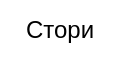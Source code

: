 <mxfile version="24.3.0" type="github">
  <diagram name="Страница — 1" id="OZhCYg14r9oCqpdvc6pw">
    <mxGraphModel dx="955" dy="621" grid="1" gridSize="10" guides="1" tooltips="1" connect="1" arrows="1" fold="1" page="1" pageScale="1" pageWidth="827" pageHeight="1169" math="0" shadow="0">
      <root>
        <mxCell id="0" />
        <mxCell id="1" parent="0" />
        <mxCell id="W0fB3ytrj6XRskL25oay-1" value="Стори" style="text;html=1;align=center;verticalAlign=middle;whiteSpace=wrap;rounded=0;" vertex="1" parent="1">
          <mxGeometry x="60" y="50" width="60" height="30" as="geometry" />
        </mxCell>
      </root>
    </mxGraphModel>
  </diagram>
</mxfile>
